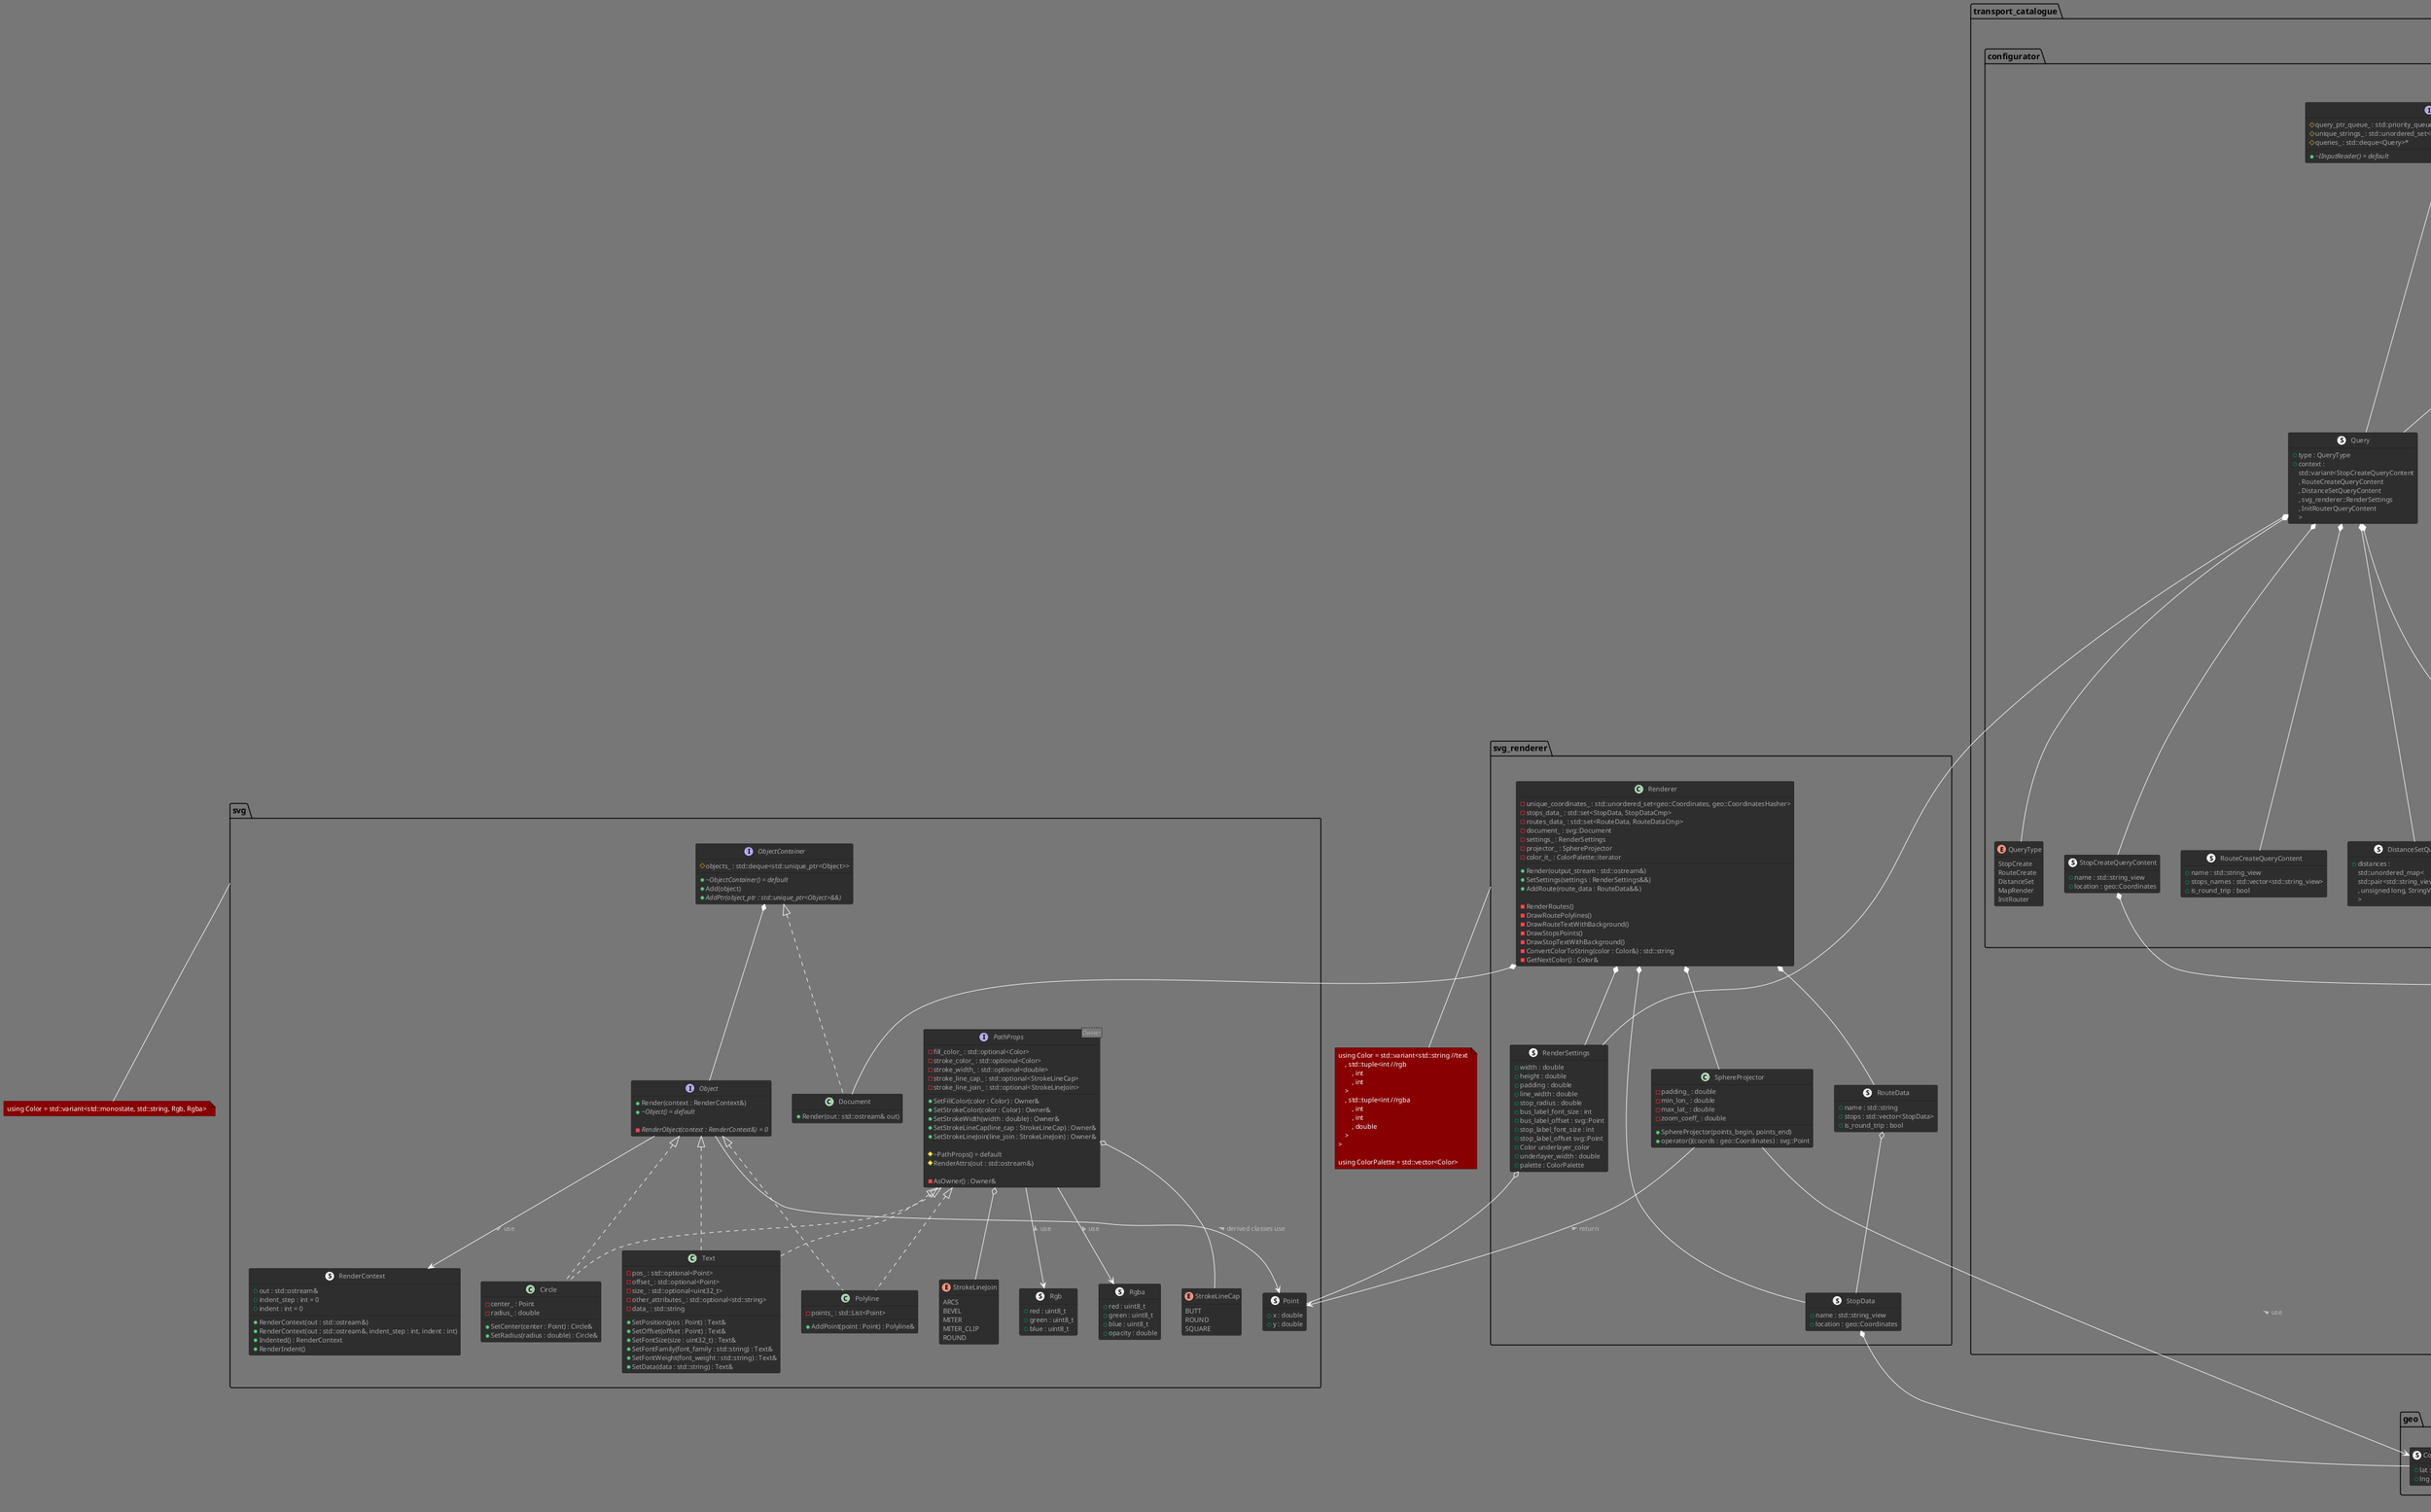 @startuml class_diagram
!theme reddress-darkred
hide empty members
set namespaceSeparator ::
'left to right direction

'json_builder.hpp
class json::UnfinishedNode{
    using KeyValue = std::pair<std::string, std::optional<Node>>
    --
    + content : std::variant<Node::Value, KeyValue, Bracket>
}
enum json::Bracket{
    ArrayStart
    ArrayEnd
    DictStart
    DictEnd
}
class json::Builder{
    - root_ : std::optional<Node>
    - unfinished_nodes_ptrs_stack_ : std::stack<std::unique_ptr<UnfinishedNode>>
    - current_state_ : State

    + Key(string) : KeyContext
    + Value(value) : Builder&
    + StartDict() : DictContext
    + EndDict() : Builder&
    + StartArray() : ArrayContext
    + EndArray() : Builder&
    + Build() : Node
    + Empty() : bool

    - ThrowIfFinished(method_name)
    - PushValue(value) : Builder&
    - FillDictWithNodes(key_values, new_dict)
    - FillArrayWithNodes(values, new_array)
    - RecoverContext()
}
enum json::State{
    Finished
    ExpectingValue
    ExpectingEndOfArray
    ExpectingEndOfDict
}
interface json::IBuilderItemContext{
    # builder_ : Builder&

    + IBuilderItemContext(builder : Builder&)

    + Key(string) : KeyContext
    + Value(value) : Builder&
    + StartDict() : DictContext
    + EndDict() : Builder&
    + StartArray() : ArrayContext
    + EndArray() : Builder&
    + Build() : Node
    + Empty() : bool
}
class json::KeyContext{
    + KeyContext(base_ctx : IBuilderItemContext)

    + Value(value) : Builder&
    + StartDict() : DictContext
    + StartArray() : ArrayContext

    + Key(string) : KeyContext = delete
    + EndDict() : Builder& = delete
    + EndArray() : Builder& = delete
}
class json::DictContext{
    + DictContext(base_ctx : IBuilderItemContext)

    + Key(string) : KeyContext
    + EndDict() : Builder&

    + Value(value) : Builder& = delete
    + StartDict() : DictContext = delete
    + StartArray() : ArrayContext = delete
    + EndArray() : Builder& = delete
}
class json::ArrayContext{
    + ArrayContext(base_ctx : IBuilderItemContext)
    
    + Value(value) : Builder&
    + StartDict() : DictContext
    + StartArray() : ArrayContext
    + EndArray() : Builder&

    + Key(string) : KeyContext = delete
    + EndDict() : Builder& = delete
}

UnfinishedNode *-- Bracket
json::Node <-- UnfinishedNode : > use Node::Value
Builder o-- Node
Builder *-- UnfinishedNode
Builder *-- State
Builder --> IBuilderItemContext : < return derived classes
IBuilderItemContext <|.. KeyContext
IBuilderItemContext <|.. DictContext
IBuilderItemContext <|.. ArrayContext

'json_reader.hpp
class json_reader::JsonReader{
    - document_ : json::Document

    + ReadDocument(input_stream : std::istream&)
    + GetBaseRequestsNode() : std::optional<json::Node*>
    + GetStatRequestsNode() : std::optional<json::Node*>
    + GetRenderSettingsNode() : std::optional<json::Node*>
    + GetInitRouterNode() : std::optional<json::Node*>
}

JsonReader *-- json::Document

'json.hpp
note as json_hpp_usings
    using Dict = std::map<std::string, Node>
    using Array = std::vector<Node>
end note
class std::variant<std::nullptr_t, Array, Dict, bool, int, double, std::string>
class json::Node{
    using variant::variant
    using Value = variant
    --
    + Node(value : Value)

    + IsInt() : bool
    + AsInt() : int
    + IsPureDouble() : bool
    + IsDouble() : bool
    + AsDouble() : double
    + IsBool() : bool
    + AsBool() : bool
    + IsNull() : bool
    + IsArray() : bool
    + AsArray() : Array&
    + IsString() : bool
    + AsString() : std::string&
    + IsDict() : bool
    + AsDict() : Dict&
    + GetValue() : Value&
}
class std::runtime_error
class json::ParsingError
class json::Document{
    - root_ : Node

    + Document(root : Node)
    + GetRoot() : Node&
}

std::runtime_error <|-- json::ParsingError
std::variant <|-- Node
Document *-- Node
json -- json_hpp_usings

'map_renderer.hpp
note as svg_renderer_usings
    using Color = std::variant<std::string //text
        , std::tuple<int //rgb
            , int
            , int
        >
        , std::tuple<int //rgba
            , int
            , int
            , double
        >
    >

    using ColorPalette = std::vector<Color>
end note
class svg_renderer::SphereProjector{
    - padding_ : double
    - min_lon_ : double
    - max_lat_ : double
    - zoom_coeff_ : double

    + SphereProjector(points_begin, points_end)
    + operator()(coords : geo::Coordinates) : svg::Point
}
struct svg_renderer::RenderSettings{
    + width : double
    + height : double
    + padding : double
    + line_width : double
    + stop_radius : double
    + bus_label_font_size : int
    + bus_label_offset : svg::Point
    + stop_label_font_size : int
    + stop_label_offset svg::Point
    + Color underlayer_color
    + underlayer_width : double
    + palette : ColorPalette
}
struct svg_renderer::StopData{
    + name : std::string_view
    + location : geo::Coordinates
}
struct svg_renderer::RouteData{
    + name : std::string
    + stops : std::vector<StopData>
    + is_round_trip : bool
}
class svg_renderer::Renderer{
    - unique_coordinates_ : std::unordered_set<geo::Coordinates, geo::CoordinatesHasher>
    - stops_data_ : std::set<StopData, StopDataCmp> 
    - routes_data_ : std::set<RouteData, RouteDataCmp>
    - document_ : svg::Document
    - settings_ : RenderSettings
    - projector_ : SphereProjector
    - color_it_ : ColorPalette::iterator

    + Render(output_stream : std::ostream&)
    + SetSettings(settings : RenderSettings&&)
    + AddRoute(route_data : RouteData&&)

    - RenderRoutes()
    - DrawRoutePolylines()
    - DrawRouteTextWithBackground()
    - DrawStopsPoints()
    - DrawStopTextWithBackground()
    - ConvertColorToString(color : Color&) : std::string
    - GetNextColor() : Color&
}

struct geo::Coordinates
struct svg::Point
SphereProjector --> geo::Coordinates : < use
SphereProjector --> svg::Point : < return
RenderSettings o-- svg::Point
StopData *-- geo::Coordinates
RouteData o-- StopData
Renderer *-- StopData
Renderer *-- RouteData
Renderer *-- svg::Document
Renderer *-- RenderSettings
Renderer *-- SphereProjector
svg_renderer -- svg_renderer_usings

'svg.hpp
note as svg_hpp_usings
    using Color = std::variant<std::monostate, std::string, Rgb, Rgba>
end note
struct svg::Rgb{
    + red : uint8_t
    + green : uint8_t
    + blue : uint8_t
}
struct svg::Rgba{
    + red : uint8_t
    + green : uint8_t
    + blue : uint8_t
    + opacity : double
}
enum svg::StrokeLineCap{
    BUTT
    ROUND
    SQUARE
}
enum svg::StrokeLineJoin{
    ARCS
    BEVEL
    MITER
    MITER_CLIP
    ROUND
}
interface svg::PathProps<Owner>{
    - fill_color_ : std::optional<Color>
    - stroke_color_ : std::optional<Color>
    - stroke_width_ : std::optional<double>
    - stroke_line_cap_ : std::optional<StrokeLineCap>
    - stroke_line_join_ : std::optional<StrokeLineJoin>

    + SetFillColor(color : Color) : Owner&
    + SetStrokeColor(color : Color) : Owner&
    + SetStrokeWidth(width : double) : Owner&
    + SetStrokeLineCap(line_cap : StrokeLineCap) : Owner&
    + SetStrokeLineJoin(line_join : StrokeLineJoin) : Owner&

    # ~PathProps() = default
    # RenderAttrs(out : std::ostream&)

    - AsOwner() : Owner&

}
struct svg::Point{
    + x : double
    + y : double
}
struct svg::RenderContext{
    + out : std::ostream&
    + indent_step : int = 0
    + indent : int = 0

    + RenderContext(out : std::ostream&)
    + RenderContext(out : std::ostream&, indent_step : int, indent : int)
    + Indented() : RenderContext
    + RenderIndent()
}
interface svg::Object{
    + Render(context : RenderContext&)
    + ~Object() = default {abstract}

    - RenderObject(context : RenderContext&) = 0 {abstract}
}
class svg::Circle{
    - center_ : Point
    - radius_ : double

    + SetCenter(center : Point) : Circle&
    + SetRadius(radius : double) : Circle&
}
class svg::Polyline{
    - points_ : std::List<Point>

    + AddPoint(point : Point) : Polyline&
}
class svg::Text{
    - pos_ : std::optional<Point>
    - offset_ : std::optional<Point>
    - size_ : std::optional<uint32_t>
    - other_attributes_ : std::optional<std::string> 
    - data_ : std::string

    + SetPosition(pos : Point) : Text&
    + SetOffset(offset : Point) : Text&
    + SetFontSize(size : uint32_t) : Text&
    + SetFontFamily(font_family : std::string) : Text&
    + SetFontWeight(font_weight : std::string) : Text&
    + SetData(data : std::string) : Text&
}
interface svg::ObjectContainer{
    # objects_ : std::deque<std::unique_ptr<Object>>

    + ~ObjectContainer() = default {abstract}
    + Add(object)
    + AddPtr(object_ptr : std::unique_ptr<Object>&&) {abstract}
}
class svg::Document{
    + Render(out : std::ostream& out)
}

PathProps o-- StrokeLineCap
PathProps o-- StrokeLineJoin
Object --> RenderContext : < use
Object <|.. Circle
Object <|.. Polyline
Object <|.. Text
PathProps <|.. Circle
PathProps <|.. Polyline
PathProps <|.. Text
Object --> Point : < derived classes use
ObjectContainer *-- Object
ObjectContainer <|.. svg::Document
PathProps --> Rgb : < use
PathProps --> Rgba : < use
svg -- svg_hpp_usings

'graph.hpp
note as graph_hpp_usings
    using VertexId = size_t
    using EdgeId = size_t
end note
struct graph::Edge<Weight>{
    + from : VertexID
    + to : VertexID
    + weight : Weight
}
class graph::DirectedWeightedGraph<Weight>{
    using IncidenceList = std::vector<EdgeId>
    using IncidentEdgesRange = ranges::Range<typename IncidenceList::const_iterator>
    --
    - edges_ : std::vector<Edge<Weight>>
    - incidence_lists_ : std::vector<IncidenceList>

    + DirectedWeightedGraph() = default
    + DirectedWeightedGraph(vertex_count : size_t)
    + AddEdge(edge : Edge<Weight>&) : EdgeID
    + GetVertexCount() : size_t
    + GetEdgeCount() : size_t
    + GetEdge(edge_id : EdgeID) : Edge<Weight>&
    + GetIncidentEdges(vertex : VertexID) : IncidentEdgesRange
}

DirectedWeightedGraph *-- Edge
graph -- graph_hpp_usings
graph --> ranges::Range : < return

'router.hpp
class graph::Router<Weight>{
    using Graph = DirectedWeightedGraph<Weight>
    using RoutesInternalData = std::vector<std::vector<std::optional<RouteInternalData>>>
    --
    - ZERO_WEIGHT : weight {static}
    - graph_ : Graph&
    - routes_internal_data_ : RoutesInternalData

    + Router(graph : Graph&)
    + BuildRoute(from : VertexID, to : VertexID) : std::optional<RouteInfo>

    - InitializeRoutesInternalData(graph : Graph&)
    - RelaxRoute(vertex_from : VertexId, vertex_to : VertexId,
        route_from : RouteInternalData&, route_to : RouteInternalData&)
    - RelaxRoutesInternalDataThroughVertex(vertex_count : size_t, vertex_through : size_t)
}
struct graph::RouteInfo<Weight>{
    + weight : Weight
    + edges : std::vector<EdgeID>
}
struct graph::RouteInternalData<Weight>{
    weight : Weight
    prev_edge : std::optional<EdgeID>
}

Router o-- DirectedWeightedGraph
Router *-- RouteInternalData
Router --> RouteInfo : < return

'transport_router.hpp
struct transport_router::WaitItem{
    + stop_name : std::string_view
    + time : unsigned int
}
struct transport_router::BusItem{
    + bus : std::string_view
    + span_count : unsigned int
    + time : double
}
struct transport_router::Item{
    + content : std::variant<WaitItem, BusItem>
}
struct transport_router::RouteInfo{
    + total_time : double
    + items : std::vector<Item>
}
struct transport_router::TransportRouter{
    using Catalogue = transport_catalogue::TransportCatalogue
    using Wrapper = ::transport_catalogue::size_t_wrapper::Wrapper
    --
    - bus_wait_time_ : unsigned int
    - bus_velocity : unsigned int
    - catalogue_ : Catalogue
    - graph_ : DirectedWeightedGraph<double>
    - router_uptr_ : Router<double>
    - wrapper_uptr_ : std::unique_ptr<Wrapper>
    - routes_info_ : std::unordered_map<std::pair<size_t, size_t>, RouteInfo, SizeTPairHasher>

    + Init(init : TransportRouterInitList&&)
    + GetRouteInfo(from : std::string_view,  to : std::string_view) : std::optional<RouteInfo>

    - CreateAndSaveNewRouteInfo(from : size_t, to : size_t) : std::optional<RouteInfo>
    - SetGraphWithRoutes()
}
struct transport_router::TransportRouterInitList{
    + bus_wait_time : unsigned int 
    + bus_velocity : unsigned int
    + catalogue : Catalogue*
}

Item *-- WaitItem
Item *-- BusItem
transport_router::RouteInfo *-- Item
TransportRouter o-- transport_catalogue::TransportCatalogue
TransportRouter *-- DirectedWeightedGraph
TransportRouter *-- Router
TransportRouter *-- transport_catalogue::size_t_wrapper::Wrapper
TransportRouter *-- transport_router::RouteInfo
TransportRouter --> TransportRouterInitList : < use to initialize

'domain.hpp
struct transport_catalogue::details::Stop{
    + name : std::string_view
    + location : geo::Coordinates
}
struct transport_catalogue::details::Route{
    + name : std::string_view
    + stops : std::forward_list<Stop*>
}
struct transport_catalogue::details::StopInfo{
    + name : std::string_view
    + routes : std::unordered_set<Route*>
}
struct transport_catalogue::details::RouteInfo{
    + name : std::string_view
    + stops_count : unsigned int
    + unique_stops_count : unsigned int
    + distance_total : size_t
    + curvature : double
}
class transport_catalogue::size_t_wrapper::Wrapper{
    using VertexT = details::Stop
    using CPtrVertexT = const VertexT* const
    --
    - vertex_to_id_map_ : std::map<CPtrVertexT, size_t>
    - id_to_vertex_map_ : std::map<size_t, StopInfo>
    - id_to_edge_map_ : std::map<size_t, EdgeInfo>

    + WrapVertex(ptr : VertexT) : std::optional<size_t>
    + UnwrapVertex(id : size_t) : StopInfo&
    + UnwrapEdge(edge_number : size_t) : EdgeInfo&

    - Wrapper() = default
    - AddEdge(id : size_t, info : EdgeInfo&&)
}
struct transport_catalogue::size_t_wrapper::EdgeInfo{
    + bus_name : std::string_view
    + wait_stop_name : std::string_view
    + span_count : unsigned int
    + time double
}
struct transport_catalogue::size_t_wrapper::StopInfo{
    + name : std::string_view
}
class transport_catalogue::size_t_wrapper::Builder<Catalogue, Wrapper>{
    - catalogue_ : Catalogue&
    - graph_ : DirectedWeightedGraph<double>&
    - bus_wait_time_ : unsigned int
    - bus_velocity_ : unsigned int
    - vertex_number_ : size_t = 0
    - edge_number_ : size_t = 0
    - wrapper_ : Wrapper

    + Builder(init : BuilderInit&&)
    + Make() : std::unique_ptr<Wrapper>

    - CreateSubRoutes(name : std::string_view, route : Route&)
    - GiveStopId(stop_ptr : Stop*) : size_t
}
struct transport_catalogue::size_t_wrapper::BuilderInit{
    + catalogue : Catalogue&
    + graph : DirectedWeightedGraph<double>&
    + bus_wait_time : unsigned int
    + bus_velocity : unsigned int
}

Stop *-- geo::Coordinates
Route o-- Stop
transport_catalogue::details::StopInfo o-- Route
Wrapper *-- transport_catalogue::size_t_wrapper::EdgeInfo
Wrapper *-- transport_catalogue::size_t_wrapper::StopInfo
transport_catalogue::size_t_wrapper::Builder --> Wrapper : < construct
transport_catalogue::size_t_wrapper::Builder --> BuilderInit : < use to initialize
transport_catalogue::size_t_wrapper::Builder o-- transport_catalogue::TransportCatalogue
transport_catalogue::size_t_wrapper::Builder o-- DirectedWeightedGraph

'request_handler.hpp
enum transport_catalogue::configurator::QueryType{
    StopCreate
    RouteCreate
    DistanceSet
    MapRender
    InitRouter
}
struct transport_catalogue::configurator::StopCreateQueryContent{
    + name : std::string_view
    + location : geo::Coordinates
}
struct transport_catalogue::configurator::RouteCreateQueryContent{
    + name : std::string_view
    + stops_names : std::vector<std::string_view>
    + is_round_trip : bool
}
struct transport_catalogue::configurator::DistanceSetQueryContent{
    + distances : 
        std::unordered_map<
            std::pair<std::string_view, std::string_view>
            , unsigned long, StringViewPairHasher
        >
}
struct transport_catalogue::configurator::InitRouterQueryContent{
    + bus_wait_time : unsigned int
    + bus_velocity : unsigned int
}
struct transport_catalogue::configurator::Query{
    + type : QueryType
    + context : 
        std::variant<StopCreateQueryContent
                    , RouteCreateQueryContent
                    , DistanceSetQueryContent
                    , svg_renderer::RenderSettings
                    , InitRouterQueryContent
        >
}
interface transport_catalogue::configurator::IInputReader{
    # query_ptr_queue_ : std::priority_queue<Query*, std::vector<Query*>, QueryPtrCompare>*
    # unique_strings_ : std::unordered_set<std::string>
    # queries_ : std::deque<Query>*

    + ~IInputReader() = default {abstract}
}
interface transport_catalogue::configurator::IDataBaseConfigurator{
    # catalogue_ : TransportCatalogue*
    # query_ptr_queue_ : std::priority_queue<Query*, std::vector<Query*>, QueryPtrCompare>
    # queries_ : std::deque<Query>

    + ~IDataBaseConfigurator() = default {abstract}

    # ExecuteQueries()
    # ExecuteQuery(query : Query)
    # FindRouteStops(stop_names_ref : std::vector<std::string_view>&, route_data : svg_renderer::RouteData&)
}
class transport_catalogue::configurator::json_io::InputReader{
    + InputReader(std::priority_queue<Query*,std::vector<Query*>,QueryPtrCompare>* query_ref_queue, std::deque<Query>* queries)
    + ReadQueries(node : json::Node&) : size_t
    + ProcessMapRenderQuery(node : json::Node&)
    + ProcessInitRouterQuery(node : json::Node&)

    - ProcessStopQuery(node : json::Node&)
    - ProcessRouteQuery(node : json::Node&)
    - MakeRouteCircle(stops : std::vector<std::string_view>&&) : std::vector<std::string_view>
    - ParseColorFromJSON(node : json::Node&) : svg_renderer::Color
}
class transport_catalogue::configurator::json_io::DataBaseConfigurator{
    - input_reader_ : InputReader

    + DataBaseConfigurator(catalogue : TransportCatalogue*)
    + SetCatalogue(node_ref : json::Node&)
    + ReadMapRenderQuery(node : json::Node&)
    + ReadInitRouterQuery(node : json::Node&)

    - GetQueries(node_ref : json::Node&) : size_t
}

enum transport_catalogue::io_handler::QueryType{
    RouteInfo
    StopInfo
    DrawMap
    BuildRoute
}
struct transport_catalogue::io_handler::StopInfoQueryContent{
    + name : std::string
}
struct transport_catalogue::io_handler::RouteInfoQueryContent{
    + name : std::string
}
struct transport_catalogue::io_handler::BuildRouteQueryContent{
    + from : std::string
    + to : std::string
}
struct transport_catalogue::io_handler::Query{
    + id : int
    + type : QueryType
    + content : 
        std::variant<
        StopInfoQueryContent
        , RouteInfoQueryContent
        , std::monostate
        , BuildRouteQueryContent
    >
}
interface transport_catalogue::io_handler::IInputReader{
    # query_queue_ : std::queue<Query>*

    + ~IInputReader() = default {abstract}
}
interface transport_catalogue::io_handler::IDataBaseIOHandler{
    # catalogue_ : TransportCatalogue*
    # query_queue_ : std::queue<Query>

    + ~IDataBaseIOHandler() = default {abstract}
    
    # ExecuteQueries()
    # ExecuteQuery(query : Query) = 0 {abstract}
}
class transport_catalogue::io_handler::json_io::InputReader{
    + InputReader(query_queue : std::queue<Query>*)
    + ReadQueries(node : json::Node&) : size_t
    + ProcessDrawMapQuery(node : json::Node&)

    - ProcessRouteGetInfoQuery(node : json::Node&)
    - ProcessStopGetInfoQuery(node : json::Node&)
    - ProcessBuildRouteQuery(node : json::Node&)
}
class transport_catalogue::io_handler::json_io::DataBaseIOHandler{
    - answer_ : json::Array
    - input_reader_ : InputReader

    + DataBaseIOHandler(catalogue : TransportCatalogue*)
    + ProcessIOQueries(node_ref : json::Node&)

    - GetQueries(node_ref : json::Node&) : size_t
    - PrintAnswers(output_stream : std::ostream&)
    - PrintStopInfo(info : details::StopInfo&, id : int)
    - PrintRouteInfo(details::RouteInfo& info, int id)
    - PrintRouterBuildedInfo(info : std::optional<transport_router::RouteInfo*>&&, id : int)
}

transport_catalogue::configurator::StopCreateQueryContent *-- geo::Coordinates
transport_catalogue::configurator::Query *-- transport_catalogue::configurator::StopCreateQueryContent
transport_catalogue::configurator::Query *-- transport_catalogue::configurator::RouteCreateQueryContent
transport_catalogue::configurator::Query *-- transport_catalogue::configurator::DistanceSetQueryContent
transport_catalogue::configurator::Query *-- svg_renderer::RenderSettings
transport_catalogue::configurator::Query *-- transport_catalogue::configurator::InitRouterQueryContent
transport_catalogue::configurator::IInputReader o-- transport_catalogue::configurator::Query
transport_catalogue::configurator::IDataBaseConfigurator o-- transport_catalogue::TransportCatalogue
transport_catalogue::configurator::IDataBaseConfigurator *-- transport_catalogue::configurator::Query
transport_catalogue::configurator::Query *-- transport_catalogue::configurator::QueryType
transport_catalogue::configurator::IInputReader <|.. transport_catalogue::configurator::json_io::InputReader
transport_catalogue::configurator::IDataBaseConfigurator <|.. transport_catalogue::configurator::json_io::DataBaseConfigurator
transport_catalogue::configurator::json_io::InputReader --> json::Node : < use
transport_catalogue::configurator::json_io::DataBaseConfigurator *-- transport_catalogue::configurator::json_io::InputReader

transport_catalogue::io_handler::Query *-- transport_catalogue::io_handler::QueryType
transport_catalogue::io_handler::Query *-- transport_catalogue::io_handler::StopInfoQueryContent
transport_catalogue::io_handler::Query *-- transport_catalogue::io_handler::RouteInfoQueryContent
transport_catalogue::io_handler::Query *-- transport_catalogue::io_handler::BuildRouteQueryContent
transport_catalogue::io_handler::IInputReader o-- transport_catalogue::io_handler::Query
transport_catalogue::io_handler::IDataBaseIOHandler o-- transport_catalogue::TransportCatalogue
transport_catalogue::io_handler::IDataBaseIOHandler *-- transport_catalogue::io_handler::Query
transport_catalogue::io_handler::IInputReader <|.. transport_catalogue::io_handler::json_io::InputReader
transport_catalogue::io_handler::IDataBaseIOHandler <|.. transport_catalogue::io_handler::json_io::DataBaseIOHandler
transport_catalogue::io_handler::json_io::InputReader --> json::Node : < use
transport_catalogue::io_handler::json_io::DataBaseIOHandler *-- transport_catalogue::io_handler::json_io::InputReader

'transport_catalogue.hpp
class transport_catalogue::TransportCatalogue{
    friend class size_t_wrapper::Wrapper::Builder<TransportCatalogue, size_t_wrapper::Wrapper>
    using Vertex = const details::Stop* const
    using VertexHasher = details::StopPtrPairHasher
    using Cell = unsigned long
    using AdjacencyMatrix = std::unordered_map<std::pair<Vertex, Vertex>, Cell, VertexHasher>
    using Router = transport_router::TransportRouter
    --
    - unique_stops_ : std::unordered_map<std::string_view, details::Stop>
    - unique_routes_ : std::unordered_map<std::string_view, details::Route>
    - routes_info_ : std::unordered_map<std::string_view, details::RouteInfo>
    - stops_info_ : std::unordered_map<std::string_view, details::StopInfo> 
    - stops_to_routes_ : 
        std::unordered_map<
            std::string_view
            , std::unordered_set<details::Route*, details::RoutePtrHasher>
        >
    - distance_graph_ : AdjacencyMatrix
    - router_ : Router
    - unique_names_ : std::unordered_set<std::string>

    + AddStop(name : std::string&&, location : geo::Coordinates&&)
    + AddRoute(name : std::string&&, stops_names : std::vector<std::string_view>&&)
    + GetStop(name : std::string_view) : details::Stop&
    + GetStopPtr(name : std::string_view) : details::Stop*
    + GetStopsCount() : size_t
    + GetRoute(name : std::string_view) : details::Route&
    + GetRouteInfo(name : std::string_view) : details::RouteInfo&
    + GetStopInfo(name : std::string_view) : details::StopInfo&
    + SetDistanceBetweenStops(
        stop_from : details::Stop*
        , stop_to : details::Stop*
        , distance : unsigned long
    )
    + GetDistanceBetweenStops(
        stop_from : details::Stop*
        , stop_to : details::Stop*
    ) : unsigned long
    + InitRouter(init : Router::TransportRouterInitList&&)
    + BuildRoute(
        from : std::string_view
        , to : std::string_view
    ) : std::optional<const transport_router::RouteInfo* const>

    - SaveNewRouteInfo(name : std::string_view) : details::RouteInfo&
    - CreateRouteInfo(route_ptr : details::Route*) : details::RouteInfo

    - SaveNewStopInfo(name : std::string_view) : details::StopInfo& 
    - CreateStopInfo(stop_ptr : details::Stop*) : details::StopInfo
}

transport_catalogue::TransportCatalogue --> transport_catalogue::size_t_wrapper::Wrapper : < friend class
transport_catalogue::TransportCatalogue *-- transport_catalogue::details::Stop
transport_catalogue::TransportCatalogue *-- transport_catalogue::details::Route
transport_catalogue::TransportCatalogue *-- transport_catalogue::details::RouteInfo
transport_catalogue::TransportCatalogue *-- transport_catalogue::details::StopInfo
transport_catalogue::TransportCatalogue *-- transport_router::TransportRouter

'geo.hpp
struct geo::Coordinates{
    + lat : double
    + lng : double
}

'ranges.hpp
class ranges::Range<It>{
    using ValueType = typename std::iterator_traits<It>::value_type
    --
    - begin_ : It
    - end_ : It

    + Range(begin : It, end : It)
    + begin() : It
    + end() : It
}

@enduml

